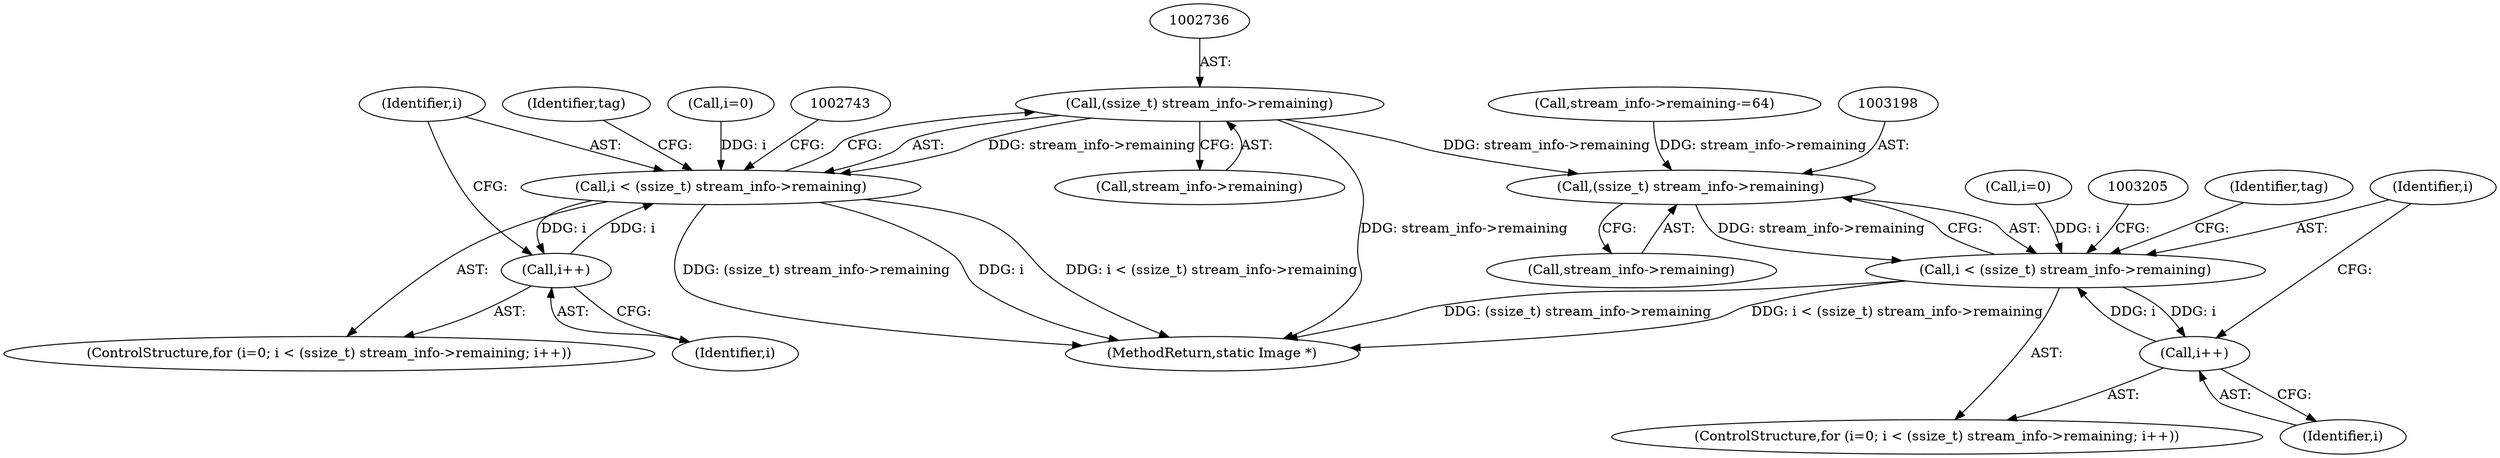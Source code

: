 digraph "0_ImageMagick_5511ef530576ed18fd636baa3bb4eda3d667665d@pointer" {
"1002735" [label="(Call,(ssize_t) stream_info->remaining)"];
"1002733" [label="(Call,i < (ssize_t) stream_info->remaining)"];
"1002740" [label="(Call,i++)"];
"1003197" [label="(Call,(ssize_t) stream_info->remaining)"];
"1003195" [label="(Call,i < (ssize_t) stream_info->remaining)"];
"1003202" [label="(Call,i++)"];
"1002741" [label="(Identifier,i)"];
"1002737" [label="(Call,stream_info->remaining)"];
"1003196" [label="(Identifier,i)"];
"1003199" [label="(Call,stream_info->remaining)"];
"1004677" [label="(MethodReturn,static Image *)"];
"1002735" [label="(Call,(ssize_t) stream_info->remaining)"];
"1003192" [label="(Call,i=0)"];
"1002747" [label="(Identifier,tag)"];
"1003197" [label="(Call,(ssize_t) stream_info->remaining)"];
"1003203" [label="(Identifier,i)"];
"1002730" [label="(Call,i=0)"];
"1002734" [label="(Identifier,i)"];
"1003191" [label="(ControlStructure,for (i=0; i < (ssize_t) stream_info->remaining; i++))"];
"1003209" [label="(Identifier,tag)"];
"1003195" [label="(Call,i < (ssize_t) stream_info->remaining)"];
"1002729" [label="(ControlStructure,for (i=0; i < (ssize_t) stream_info->remaining; i++))"];
"1003286" [label="(Call,stream_info->remaining-=64)"];
"1002740" [label="(Call,i++)"];
"1003202" [label="(Call,i++)"];
"1002733" [label="(Call,i < (ssize_t) stream_info->remaining)"];
"1002735" -> "1002733"  [label="AST: "];
"1002735" -> "1002737"  [label="CFG: "];
"1002736" -> "1002735"  [label="AST: "];
"1002737" -> "1002735"  [label="AST: "];
"1002733" -> "1002735"  [label="CFG: "];
"1002735" -> "1004677"  [label="DDG: stream_info->remaining"];
"1002735" -> "1002733"  [label="DDG: stream_info->remaining"];
"1002735" -> "1003197"  [label="DDG: stream_info->remaining"];
"1002733" -> "1002729"  [label="AST: "];
"1002734" -> "1002733"  [label="AST: "];
"1002743" -> "1002733"  [label="CFG: "];
"1002747" -> "1002733"  [label="CFG: "];
"1002733" -> "1004677"  [label="DDG: i < (ssize_t) stream_info->remaining"];
"1002733" -> "1004677"  [label="DDG: (ssize_t) stream_info->remaining"];
"1002733" -> "1004677"  [label="DDG: i"];
"1002730" -> "1002733"  [label="DDG: i"];
"1002740" -> "1002733"  [label="DDG: i"];
"1002733" -> "1002740"  [label="DDG: i"];
"1002740" -> "1002729"  [label="AST: "];
"1002740" -> "1002741"  [label="CFG: "];
"1002741" -> "1002740"  [label="AST: "];
"1002734" -> "1002740"  [label="CFG: "];
"1003197" -> "1003195"  [label="AST: "];
"1003197" -> "1003199"  [label="CFG: "];
"1003198" -> "1003197"  [label="AST: "];
"1003199" -> "1003197"  [label="AST: "];
"1003195" -> "1003197"  [label="CFG: "];
"1003197" -> "1003195"  [label="DDG: stream_info->remaining"];
"1003286" -> "1003197"  [label="DDG: stream_info->remaining"];
"1003195" -> "1003191"  [label="AST: "];
"1003196" -> "1003195"  [label="AST: "];
"1003205" -> "1003195"  [label="CFG: "];
"1003209" -> "1003195"  [label="CFG: "];
"1003195" -> "1004677"  [label="DDG: (ssize_t) stream_info->remaining"];
"1003195" -> "1004677"  [label="DDG: i < (ssize_t) stream_info->remaining"];
"1003202" -> "1003195"  [label="DDG: i"];
"1003192" -> "1003195"  [label="DDG: i"];
"1003195" -> "1003202"  [label="DDG: i"];
"1003202" -> "1003191"  [label="AST: "];
"1003202" -> "1003203"  [label="CFG: "];
"1003203" -> "1003202"  [label="AST: "];
"1003196" -> "1003202"  [label="CFG: "];
}
